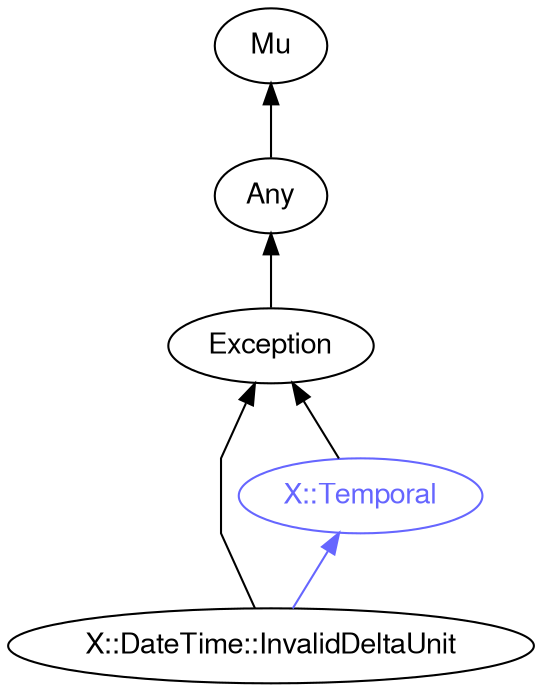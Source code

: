 digraph "perl6-type-graph" {
    rankdir=BT;
    splines=polyline;
    overlap=false; 
    // Types
    "X::DateTime::InvalidDeltaUnit" [color="#000000", fontcolor="#000000", href="/type/X::DateTime::InvalidDeltaUnit", fontname="FreeSans"];
    "Mu" [color="#000000", fontcolor="#000000", href="/type/Mu", fontname="FreeSans"];
    "Any" [color="#000000", fontcolor="#000000", href="/type/Any", fontname="FreeSans"];
    "Exception" [color="#000000", fontcolor="#000000", href="/type/Exception", fontname="FreeSans"];
    "X::Temporal" [color="#6666FF", fontcolor="#6666FF", href="/type/X::Temporal", fontname="FreeSans"];

    // Superclasses
    "X::DateTime::InvalidDeltaUnit" -> "Exception" [color="#000000"];
    "Any" -> "Mu" [color="#000000"];
    "Exception" -> "Any" [color="#000000"];
    "X::Temporal" -> "Exception" [color="#000000"];

    // Roles
    "X::DateTime::InvalidDeltaUnit" -> "X::Temporal" [color="#6666FF"];
}
